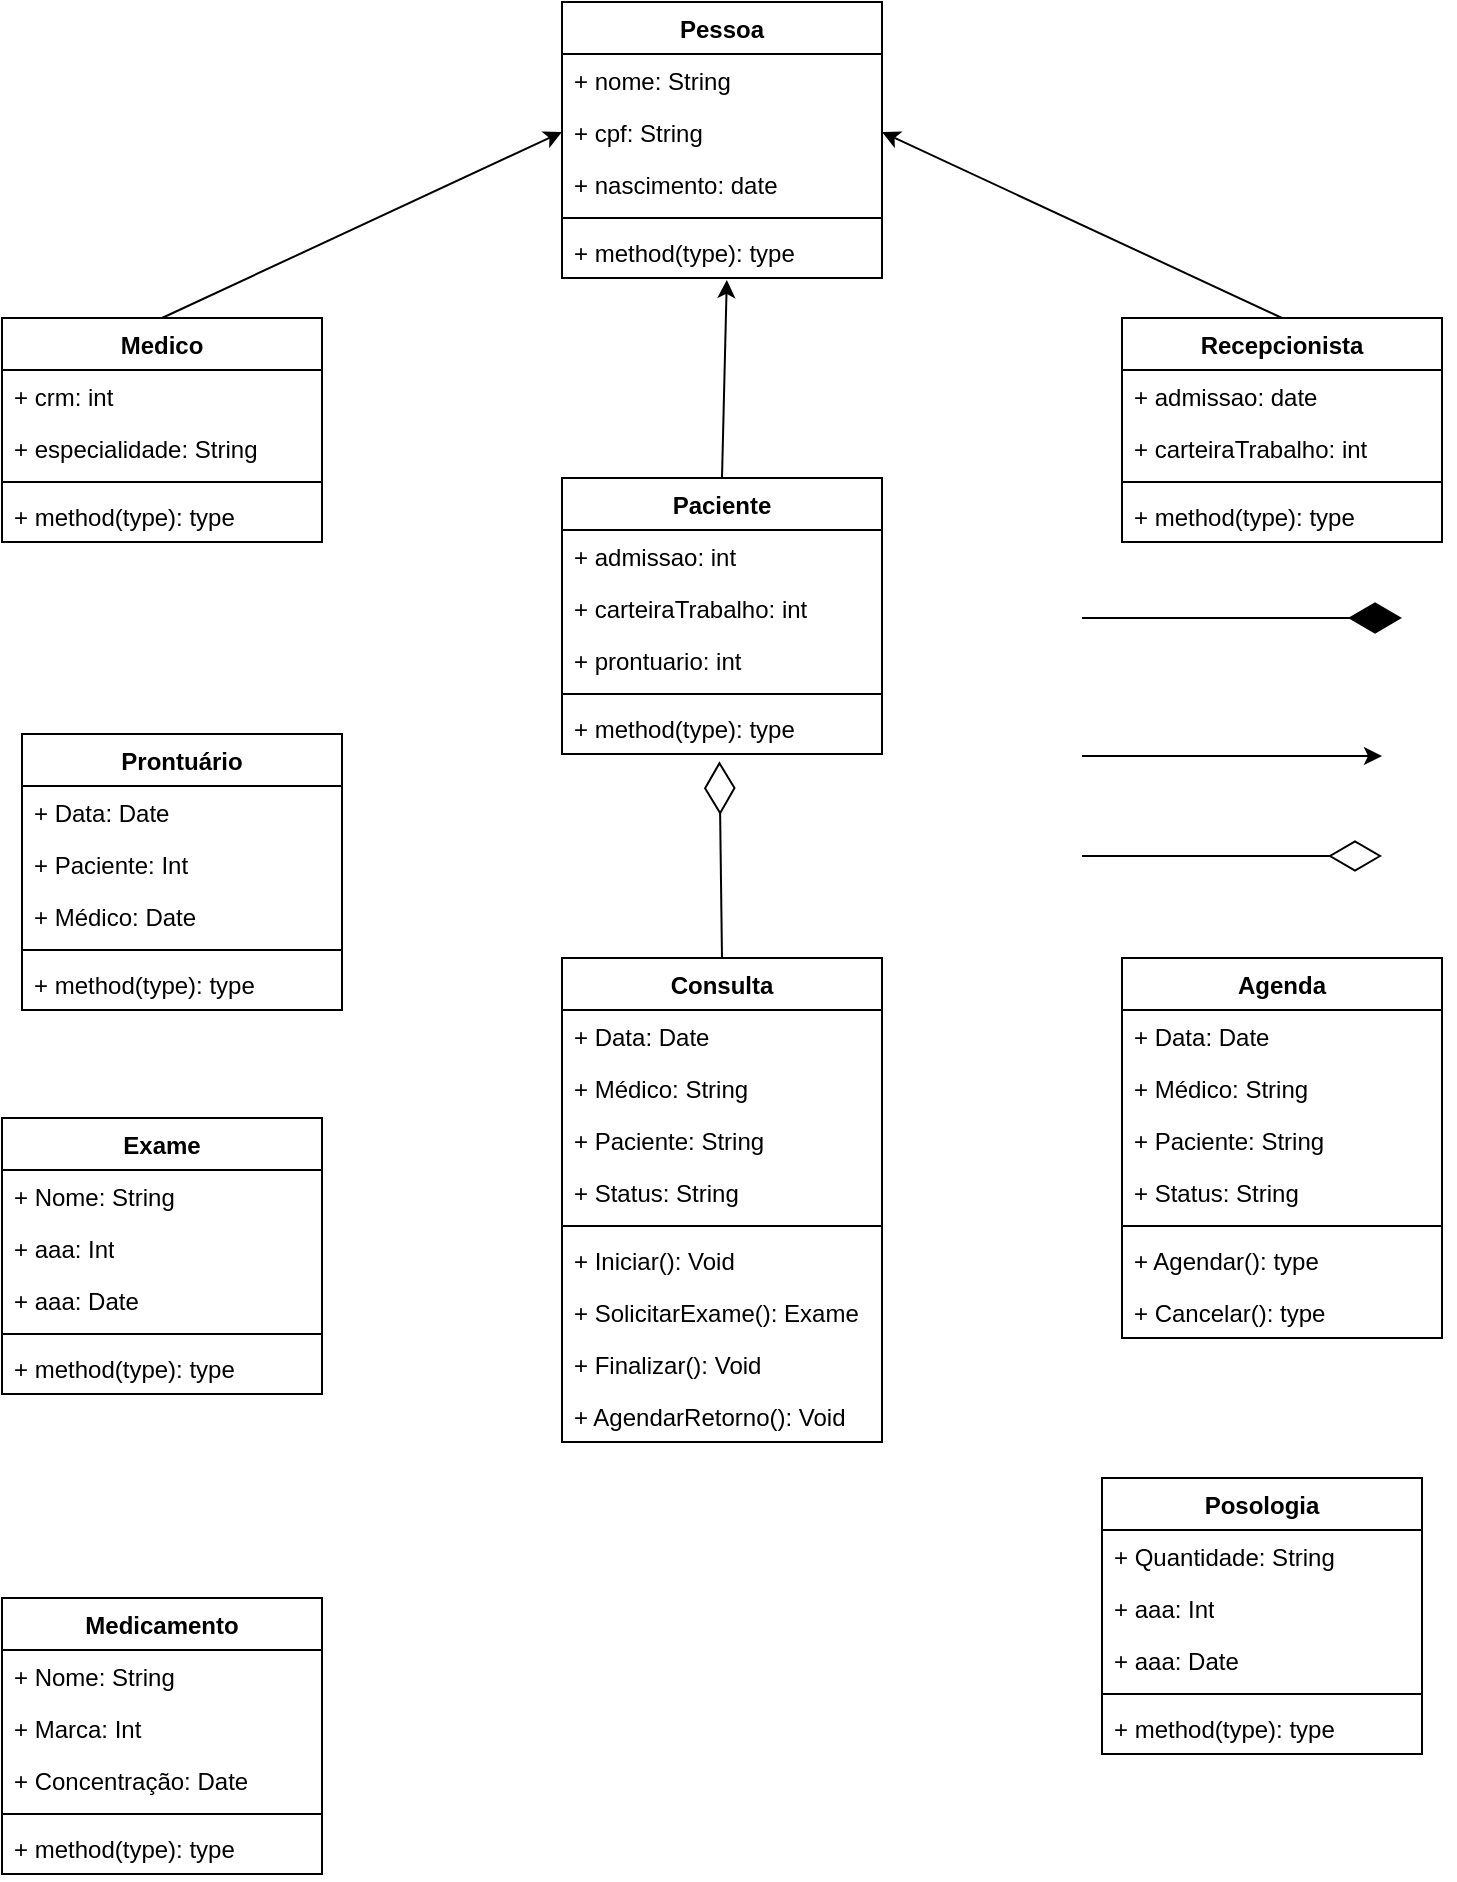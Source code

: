 <mxfile version="26.0.16">
  <diagram name="Página-1" id="K20U8QVQWAIDOngwwANC">
    <mxGraphModel dx="1050" dy="522" grid="1" gridSize="10" guides="1" tooltips="1" connect="1" arrows="1" fold="1" page="1" pageScale="1" pageWidth="827" pageHeight="1169" math="0" shadow="0">
      <root>
        <mxCell id="0" />
        <mxCell id="1" parent="0" />
        <mxCell id="lmI6b8021RYa7O_xXaya-1" value="Recepcionista" style="swimlane;fontStyle=1;align=center;verticalAlign=top;childLayout=stackLayout;horizontal=1;startSize=26;horizontalStack=0;resizeParent=1;resizeParentMax=0;resizeLast=0;collapsible=1;marginBottom=0;whiteSpace=wrap;html=1;" vertex="1" parent="1">
          <mxGeometry x="600" y="200" width="160" height="112" as="geometry" />
        </mxCell>
        <mxCell id="lmI6b8021RYa7O_xXaya-22" value="+ admissao: date" style="text;strokeColor=none;fillColor=none;align=left;verticalAlign=top;spacingLeft=4;spacingRight=4;overflow=hidden;rotatable=0;points=[[0,0.5],[1,0.5]];portConstraint=eastwest;whiteSpace=wrap;html=1;" vertex="1" parent="lmI6b8021RYa7O_xXaya-1">
          <mxGeometry y="26" width="160" height="26" as="geometry" />
        </mxCell>
        <mxCell id="lmI6b8021RYa7O_xXaya-23" value="+ carteiraTrabalho: int" style="text;strokeColor=none;fillColor=none;align=left;verticalAlign=top;spacingLeft=4;spacingRight=4;overflow=hidden;rotatable=0;points=[[0,0.5],[1,0.5]];portConstraint=eastwest;whiteSpace=wrap;html=1;" vertex="1" parent="lmI6b8021RYa7O_xXaya-1">
          <mxGeometry y="52" width="160" height="26" as="geometry" />
        </mxCell>
        <mxCell id="lmI6b8021RYa7O_xXaya-3" value="" style="line;strokeWidth=1;fillColor=none;align=left;verticalAlign=middle;spacingTop=-1;spacingLeft=3;spacingRight=3;rotatable=0;labelPosition=right;points=[];portConstraint=eastwest;strokeColor=inherit;" vertex="1" parent="lmI6b8021RYa7O_xXaya-1">
          <mxGeometry y="78" width="160" height="8" as="geometry" />
        </mxCell>
        <mxCell id="lmI6b8021RYa7O_xXaya-4" value="+ method(type): type" style="text;strokeColor=none;fillColor=none;align=left;verticalAlign=top;spacingLeft=4;spacingRight=4;overflow=hidden;rotatable=0;points=[[0,0.5],[1,0.5]];portConstraint=eastwest;whiteSpace=wrap;html=1;" vertex="1" parent="lmI6b8021RYa7O_xXaya-1">
          <mxGeometry y="86" width="160" height="26" as="geometry" />
        </mxCell>
        <mxCell id="lmI6b8021RYa7O_xXaya-5" value="Pessoa" style="swimlane;fontStyle=1;align=center;verticalAlign=top;childLayout=stackLayout;horizontal=1;startSize=26;horizontalStack=0;resizeParent=1;resizeParentMax=0;resizeLast=0;collapsible=1;marginBottom=0;whiteSpace=wrap;html=1;" vertex="1" parent="1">
          <mxGeometry x="320" y="42" width="160" height="138" as="geometry" />
        </mxCell>
        <mxCell id="lmI6b8021RYa7O_xXaya-15" value="+ nome: String" style="text;strokeColor=none;fillColor=none;align=left;verticalAlign=top;spacingLeft=4;spacingRight=4;overflow=hidden;rotatable=0;points=[[0,0.5],[1,0.5]];portConstraint=eastwest;whiteSpace=wrap;html=1;" vertex="1" parent="lmI6b8021RYa7O_xXaya-5">
          <mxGeometry y="26" width="160" height="26" as="geometry" />
        </mxCell>
        <mxCell id="lmI6b8021RYa7O_xXaya-16" value="+ cpf: String" style="text;strokeColor=none;fillColor=none;align=left;verticalAlign=top;spacingLeft=4;spacingRight=4;overflow=hidden;rotatable=0;points=[[0,0.5],[1,0.5]];portConstraint=eastwest;whiteSpace=wrap;html=1;" vertex="1" parent="lmI6b8021RYa7O_xXaya-5">
          <mxGeometry y="52" width="160" height="26" as="geometry" />
        </mxCell>
        <mxCell id="lmI6b8021RYa7O_xXaya-6" value="+ nascimento&lt;span style=&quot;background-color: transparent; color: light-dark(rgb(0, 0, 0), rgb(255, 255, 255));&quot;&gt;: date&lt;/span&gt;" style="text;strokeColor=none;fillColor=none;align=left;verticalAlign=top;spacingLeft=4;spacingRight=4;overflow=hidden;rotatable=0;points=[[0,0.5],[1,0.5]];portConstraint=eastwest;whiteSpace=wrap;html=1;" vertex="1" parent="lmI6b8021RYa7O_xXaya-5">
          <mxGeometry y="78" width="160" height="26" as="geometry" />
        </mxCell>
        <mxCell id="lmI6b8021RYa7O_xXaya-7" value="" style="line;strokeWidth=1;fillColor=none;align=left;verticalAlign=middle;spacingTop=-1;spacingLeft=3;spacingRight=3;rotatable=0;labelPosition=right;points=[];portConstraint=eastwest;strokeColor=inherit;" vertex="1" parent="lmI6b8021RYa7O_xXaya-5">
          <mxGeometry y="104" width="160" height="8" as="geometry" />
        </mxCell>
        <mxCell id="lmI6b8021RYa7O_xXaya-8" value="+ method(type): type" style="text;strokeColor=none;fillColor=none;align=left;verticalAlign=top;spacingLeft=4;spacingRight=4;overflow=hidden;rotatable=0;points=[[0,0.5],[1,0.5]];portConstraint=eastwest;whiteSpace=wrap;html=1;" vertex="1" parent="lmI6b8021RYa7O_xXaya-5">
          <mxGeometry y="112" width="160" height="26" as="geometry" />
        </mxCell>
        <mxCell id="lmI6b8021RYa7O_xXaya-9" value="" style="endArrow=diamondThin;endFill=1;endSize=24;html=1;rounded=0;" edge="1" parent="1">
          <mxGeometry width="160" relative="1" as="geometry">
            <mxPoint x="580" y="350" as="sourcePoint" />
            <mxPoint x="740" y="350" as="targetPoint" />
          </mxGeometry>
        </mxCell>
        <mxCell id="lmI6b8021RYa7O_xXaya-10" value="" style="endArrow=diamondThin;endFill=0;endSize=24;html=1;rounded=0;entryX=0.492;entryY=1.138;entryDx=0;entryDy=0;entryPerimeter=0;exitX=0.5;exitY=0;exitDx=0;exitDy=0;" edge="1" parent="1" source="lmI6b8021RYa7O_xXaya-34" target="lmI6b8021RYa7O_xXaya-32">
          <mxGeometry width="160" relative="1" as="geometry">
            <mxPoint x="100" y="450" as="sourcePoint" />
            <mxPoint x="260" y="450" as="targetPoint" />
          </mxGeometry>
        </mxCell>
        <mxCell id="lmI6b8021RYa7O_xXaya-11" value="Medico" style="swimlane;fontStyle=1;align=center;verticalAlign=top;childLayout=stackLayout;horizontal=1;startSize=26;horizontalStack=0;resizeParent=1;resizeParentMax=0;resizeLast=0;collapsible=1;marginBottom=0;whiteSpace=wrap;html=1;" vertex="1" parent="1">
          <mxGeometry x="40" y="200" width="160" height="112" as="geometry" />
        </mxCell>
        <mxCell id="lmI6b8021RYa7O_xXaya-12" value="+ crm: int" style="text;strokeColor=none;fillColor=none;align=left;verticalAlign=top;spacingLeft=4;spacingRight=4;overflow=hidden;rotatable=0;points=[[0,0.5],[1,0.5]];portConstraint=eastwest;whiteSpace=wrap;html=1;" vertex="1" parent="lmI6b8021RYa7O_xXaya-11">
          <mxGeometry y="26" width="160" height="26" as="geometry" />
        </mxCell>
        <mxCell id="lmI6b8021RYa7O_xXaya-24" value="+ especialidade: String" style="text;strokeColor=none;fillColor=none;align=left;verticalAlign=top;spacingLeft=4;spacingRight=4;overflow=hidden;rotatable=0;points=[[0,0.5],[1,0.5]];portConstraint=eastwest;whiteSpace=wrap;html=1;" vertex="1" parent="lmI6b8021RYa7O_xXaya-11">
          <mxGeometry y="52" width="160" height="26" as="geometry" />
        </mxCell>
        <mxCell id="lmI6b8021RYa7O_xXaya-13" value="" style="line;strokeWidth=1;fillColor=none;align=left;verticalAlign=middle;spacingTop=-1;spacingLeft=3;spacingRight=3;rotatable=0;labelPosition=right;points=[];portConstraint=eastwest;strokeColor=inherit;" vertex="1" parent="lmI6b8021RYa7O_xXaya-11">
          <mxGeometry y="78" width="160" height="8" as="geometry" />
        </mxCell>
        <mxCell id="lmI6b8021RYa7O_xXaya-14" value="+ method(type): type" style="text;strokeColor=none;fillColor=none;align=left;verticalAlign=top;spacingLeft=4;spacingRight=4;overflow=hidden;rotatable=0;points=[[0,0.5],[1,0.5]];portConstraint=eastwest;whiteSpace=wrap;html=1;" vertex="1" parent="lmI6b8021RYa7O_xXaya-11">
          <mxGeometry y="86" width="160" height="26" as="geometry" />
        </mxCell>
        <mxCell id="lmI6b8021RYa7O_xXaya-25" value="" style="endArrow=classic;html=1;rounded=0;exitX=0.5;exitY=0;exitDx=0;exitDy=0;entryX=0;entryY=0.5;entryDx=0;entryDy=0;" edge="1" parent="1" source="lmI6b8021RYa7O_xXaya-11" target="lmI6b8021RYa7O_xXaya-16">
          <mxGeometry width="50" height="50" relative="1" as="geometry">
            <mxPoint x="340" y="480" as="sourcePoint" />
            <mxPoint x="390" y="430" as="targetPoint" />
          </mxGeometry>
        </mxCell>
        <mxCell id="lmI6b8021RYa7O_xXaya-26" value="" style="endArrow=classic;html=1;rounded=0;" edge="1" parent="1">
          <mxGeometry width="50" height="50" relative="1" as="geometry">
            <mxPoint x="580" y="419" as="sourcePoint" />
            <mxPoint x="730" y="419" as="targetPoint" />
          </mxGeometry>
        </mxCell>
        <mxCell id="lmI6b8021RYa7O_xXaya-27" value="" style="endArrow=classic;html=1;rounded=0;entryX=1;entryY=0.5;entryDx=0;entryDy=0;exitX=0.5;exitY=0;exitDx=0;exitDy=0;" edge="1" parent="1" source="lmI6b8021RYa7O_xXaya-1" target="lmI6b8021RYa7O_xXaya-16">
          <mxGeometry width="50" height="50" relative="1" as="geometry">
            <mxPoint x="500" y="230" as="sourcePoint" />
            <mxPoint x="550" y="180" as="targetPoint" />
          </mxGeometry>
        </mxCell>
        <mxCell id="lmI6b8021RYa7O_xXaya-28" value="Paciente" style="swimlane;fontStyle=1;align=center;verticalAlign=top;childLayout=stackLayout;horizontal=1;startSize=26;horizontalStack=0;resizeParent=1;resizeParentMax=0;resizeLast=0;collapsible=1;marginBottom=0;whiteSpace=wrap;html=1;" vertex="1" parent="1">
          <mxGeometry x="320" y="280" width="160" height="138" as="geometry" />
        </mxCell>
        <mxCell id="lmI6b8021RYa7O_xXaya-29" value="+ admissao: int" style="text;strokeColor=none;fillColor=none;align=left;verticalAlign=top;spacingLeft=4;spacingRight=4;overflow=hidden;rotatable=0;points=[[0,0.5],[1,0.5]];portConstraint=eastwest;whiteSpace=wrap;html=1;" vertex="1" parent="lmI6b8021RYa7O_xXaya-28">
          <mxGeometry y="26" width="160" height="26" as="geometry" />
        </mxCell>
        <mxCell id="lmI6b8021RYa7O_xXaya-30" value="+ carteiraTrabalho: int" style="text;strokeColor=none;fillColor=none;align=left;verticalAlign=top;spacingLeft=4;spacingRight=4;overflow=hidden;rotatable=0;points=[[0,0.5],[1,0.5]];portConstraint=eastwest;whiteSpace=wrap;html=1;" vertex="1" parent="lmI6b8021RYa7O_xXaya-28">
          <mxGeometry y="52" width="160" height="26" as="geometry" />
        </mxCell>
        <mxCell id="lmI6b8021RYa7O_xXaya-42" value="+ prontuario: int" style="text;strokeColor=none;fillColor=none;align=left;verticalAlign=top;spacingLeft=4;spacingRight=4;overflow=hidden;rotatable=0;points=[[0,0.5],[1,0.5]];portConstraint=eastwest;whiteSpace=wrap;html=1;" vertex="1" parent="lmI6b8021RYa7O_xXaya-28">
          <mxGeometry y="78" width="160" height="26" as="geometry" />
        </mxCell>
        <mxCell id="lmI6b8021RYa7O_xXaya-31" value="" style="line;strokeWidth=1;fillColor=none;align=left;verticalAlign=middle;spacingTop=-1;spacingLeft=3;spacingRight=3;rotatable=0;labelPosition=right;points=[];portConstraint=eastwest;strokeColor=inherit;" vertex="1" parent="lmI6b8021RYa7O_xXaya-28">
          <mxGeometry y="104" width="160" height="8" as="geometry" />
        </mxCell>
        <mxCell id="lmI6b8021RYa7O_xXaya-32" value="+ method(type): type" style="text;strokeColor=none;fillColor=none;align=left;verticalAlign=top;spacingLeft=4;spacingRight=4;overflow=hidden;rotatable=0;points=[[0,0.5],[1,0.5]];portConstraint=eastwest;whiteSpace=wrap;html=1;" vertex="1" parent="lmI6b8021RYa7O_xXaya-28">
          <mxGeometry y="112" width="160" height="26" as="geometry" />
        </mxCell>
        <mxCell id="lmI6b8021RYa7O_xXaya-33" value="" style="endArrow=classic;html=1;rounded=0;entryX=0.515;entryY=1.038;entryDx=0;entryDy=0;entryPerimeter=0;exitX=0.5;exitY=0;exitDx=0;exitDy=0;" edge="1" parent="1" source="lmI6b8021RYa7O_xXaya-28" target="lmI6b8021RYa7O_xXaya-8">
          <mxGeometry width="50" height="50" relative="1" as="geometry">
            <mxPoint x="110" y="550" as="sourcePoint" />
            <mxPoint x="160" y="500" as="targetPoint" />
          </mxGeometry>
        </mxCell>
        <mxCell id="lmI6b8021RYa7O_xXaya-34" value="Consulta" style="swimlane;fontStyle=1;align=center;verticalAlign=top;childLayout=stackLayout;horizontal=1;startSize=26;horizontalStack=0;resizeParent=1;resizeParentMax=0;resizeLast=0;collapsible=1;marginBottom=0;whiteSpace=wrap;html=1;" vertex="1" parent="1">
          <mxGeometry x="320" y="520" width="160" height="242" as="geometry" />
        </mxCell>
        <mxCell id="lmI6b8021RYa7O_xXaya-35" value="+ Data: Date" style="text;strokeColor=none;fillColor=none;align=left;verticalAlign=top;spacingLeft=4;spacingRight=4;overflow=hidden;rotatable=0;points=[[0,0.5],[1,0.5]];portConstraint=eastwest;whiteSpace=wrap;html=1;" vertex="1" parent="lmI6b8021RYa7O_xXaya-34">
          <mxGeometry y="26" width="160" height="26" as="geometry" />
        </mxCell>
        <mxCell id="lmI6b8021RYa7O_xXaya-39" value="+ Médico: String" style="text;strokeColor=none;fillColor=none;align=left;verticalAlign=top;spacingLeft=4;spacingRight=4;overflow=hidden;rotatable=0;points=[[0,0.5],[1,0.5]];portConstraint=eastwest;whiteSpace=wrap;html=1;" vertex="1" parent="lmI6b8021RYa7O_xXaya-34">
          <mxGeometry y="52" width="160" height="26" as="geometry" />
        </mxCell>
        <mxCell id="lmI6b8021RYa7O_xXaya-36" value="+ Paciente: String" style="text;strokeColor=none;fillColor=none;align=left;verticalAlign=top;spacingLeft=4;spacingRight=4;overflow=hidden;rotatable=0;points=[[0,0.5],[1,0.5]];portConstraint=eastwest;whiteSpace=wrap;html=1;" vertex="1" parent="lmI6b8021RYa7O_xXaya-34">
          <mxGeometry y="78" width="160" height="26" as="geometry" />
        </mxCell>
        <mxCell id="lmI6b8021RYa7O_xXaya-50" value="+ Status: String" style="text;strokeColor=none;fillColor=none;align=left;verticalAlign=top;spacingLeft=4;spacingRight=4;overflow=hidden;rotatable=0;points=[[0,0.5],[1,0.5]];portConstraint=eastwest;whiteSpace=wrap;html=1;" vertex="1" parent="lmI6b8021RYa7O_xXaya-34">
          <mxGeometry y="104" width="160" height="26" as="geometry" />
        </mxCell>
        <mxCell id="lmI6b8021RYa7O_xXaya-37" value="" style="line;strokeWidth=1;fillColor=none;align=left;verticalAlign=middle;spacingTop=-1;spacingLeft=3;spacingRight=3;rotatable=0;labelPosition=right;points=[];portConstraint=eastwest;strokeColor=inherit;" vertex="1" parent="lmI6b8021RYa7O_xXaya-34">
          <mxGeometry y="130" width="160" height="8" as="geometry" />
        </mxCell>
        <mxCell id="lmI6b8021RYa7O_xXaya-38" value="+ Iniciar(): Void" style="text;strokeColor=none;fillColor=none;align=left;verticalAlign=top;spacingLeft=4;spacingRight=4;overflow=hidden;rotatable=0;points=[[0,0.5],[1,0.5]];portConstraint=eastwest;whiteSpace=wrap;html=1;" vertex="1" parent="lmI6b8021RYa7O_xXaya-34">
          <mxGeometry y="138" width="160" height="26" as="geometry" />
        </mxCell>
        <mxCell id="lmI6b8021RYa7O_xXaya-59" value="+ SolicitarExame(): Exame" style="text;strokeColor=none;fillColor=none;align=left;verticalAlign=top;spacingLeft=4;spacingRight=4;overflow=hidden;rotatable=0;points=[[0,0.5],[1,0.5]];portConstraint=eastwest;whiteSpace=wrap;html=1;" vertex="1" parent="lmI6b8021RYa7O_xXaya-34">
          <mxGeometry y="164" width="160" height="26" as="geometry" />
        </mxCell>
        <mxCell id="lmI6b8021RYa7O_xXaya-58" value="+ Finalizar(): Void" style="text;strokeColor=none;fillColor=none;align=left;verticalAlign=top;spacingLeft=4;spacingRight=4;overflow=hidden;rotatable=0;points=[[0,0.5],[1,0.5]];portConstraint=eastwest;whiteSpace=wrap;html=1;" vertex="1" parent="lmI6b8021RYa7O_xXaya-34">
          <mxGeometry y="190" width="160" height="26" as="geometry" />
        </mxCell>
        <mxCell id="lmI6b8021RYa7O_xXaya-60" value="+ AgendarRetorno(): Void" style="text;strokeColor=none;fillColor=none;align=left;verticalAlign=top;spacingLeft=4;spacingRight=4;overflow=hidden;rotatable=0;points=[[0,0.5],[1,0.5]];portConstraint=eastwest;whiteSpace=wrap;html=1;" vertex="1" parent="lmI6b8021RYa7O_xXaya-34">
          <mxGeometry y="216" width="160" height="26" as="geometry" />
        </mxCell>
        <mxCell id="lmI6b8021RYa7O_xXaya-41" value="" style="endArrow=diamondThin;endFill=0;endSize=24;html=1;rounded=0;" edge="1" parent="1">
          <mxGeometry width="160" relative="1" as="geometry">
            <mxPoint x="580" y="469" as="sourcePoint" />
            <mxPoint x="730" y="469" as="targetPoint" />
          </mxGeometry>
        </mxCell>
        <mxCell id="lmI6b8021RYa7O_xXaya-43" value="Agenda" style="swimlane;fontStyle=1;align=center;verticalAlign=top;childLayout=stackLayout;horizontal=1;startSize=26;horizontalStack=0;resizeParent=1;resizeParentMax=0;resizeLast=0;collapsible=1;marginBottom=0;whiteSpace=wrap;html=1;" vertex="1" parent="1">
          <mxGeometry x="600" y="520" width="160" height="190" as="geometry" />
        </mxCell>
        <mxCell id="lmI6b8021RYa7O_xXaya-44" value="+ Data: Date" style="text;strokeColor=none;fillColor=none;align=left;verticalAlign=top;spacingLeft=4;spacingRight=4;overflow=hidden;rotatable=0;points=[[0,0.5],[1,0.5]];portConstraint=eastwest;whiteSpace=wrap;html=1;" vertex="1" parent="lmI6b8021RYa7O_xXaya-43">
          <mxGeometry y="26" width="160" height="26" as="geometry" />
        </mxCell>
        <mxCell id="lmI6b8021RYa7O_xXaya-45" value="+ Médico: String" style="text;strokeColor=none;fillColor=none;align=left;verticalAlign=top;spacingLeft=4;spacingRight=4;overflow=hidden;rotatable=0;points=[[0,0.5],[1,0.5]];portConstraint=eastwest;whiteSpace=wrap;html=1;" vertex="1" parent="lmI6b8021RYa7O_xXaya-43">
          <mxGeometry y="52" width="160" height="26" as="geometry" />
        </mxCell>
        <mxCell id="lmI6b8021RYa7O_xXaya-46" value="+ Paciente: String" style="text;strokeColor=none;fillColor=none;align=left;verticalAlign=top;spacingLeft=4;spacingRight=4;overflow=hidden;rotatable=0;points=[[0,0.5],[1,0.5]];portConstraint=eastwest;whiteSpace=wrap;html=1;" vertex="1" parent="lmI6b8021RYa7O_xXaya-43">
          <mxGeometry y="78" width="160" height="26" as="geometry" />
        </mxCell>
        <mxCell id="lmI6b8021RYa7O_xXaya-49" value="+ Status: String" style="text;strokeColor=none;fillColor=none;align=left;verticalAlign=top;spacingLeft=4;spacingRight=4;overflow=hidden;rotatable=0;points=[[0,0.5],[1,0.5]];portConstraint=eastwest;whiteSpace=wrap;html=1;" vertex="1" parent="lmI6b8021RYa7O_xXaya-43">
          <mxGeometry y="104" width="160" height="26" as="geometry" />
        </mxCell>
        <mxCell id="lmI6b8021RYa7O_xXaya-47" value="" style="line;strokeWidth=1;fillColor=none;align=left;verticalAlign=middle;spacingTop=-1;spacingLeft=3;spacingRight=3;rotatable=0;labelPosition=right;points=[];portConstraint=eastwest;strokeColor=inherit;" vertex="1" parent="lmI6b8021RYa7O_xXaya-43">
          <mxGeometry y="130" width="160" height="8" as="geometry" />
        </mxCell>
        <mxCell id="lmI6b8021RYa7O_xXaya-48" value="+ Agendar(): type" style="text;strokeColor=none;fillColor=none;align=left;verticalAlign=top;spacingLeft=4;spacingRight=4;overflow=hidden;rotatable=0;points=[[0,0.5],[1,0.5]];portConstraint=eastwest;whiteSpace=wrap;html=1;" vertex="1" parent="lmI6b8021RYa7O_xXaya-43">
          <mxGeometry y="138" width="160" height="26" as="geometry" />
        </mxCell>
        <mxCell id="lmI6b8021RYa7O_xXaya-51" value="+ Cancelar(): type" style="text;strokeColor=none;fillColor=none;align=left;verticalAlign=top;spacingLeft=4;spacingRight=4;overflow=hidden;rotatable=0;points=[[0,0.5],[1,0.5]];portConstraint=eastwest;whiteSpace=wrap;html=1;" vertex="1" parent="lmI6b8021RYa7O_xXaya-43">
          <mxGeometry y="164" width="160" height="26" as="geometry" />
        </mxCell>
        <mxCell id="lmI6b8021RYa7O_xXaya-52" value="Prontuário" style="swimlane;fontStyle=1;align=center;verticalAlign=top;childLayout=stackLayout;horizontal=1;startSize=26;horizontalStack=0;resizeParent=1;resizeParentMax=0;resizeLast=0;collapsible=1;marginBottom=0;whiteSpace=wrap;html=1;" vertex="1" parent="1">
          <mxGeometry x="50" y="408" width="160" height="138" as="geometry" />
        </mxCell>
        <mxCell id="lmI6b8021RYa7O_xXaya-54" value="+ Data: Date" style="text;strokeColor=none;fillColor=none;align=left;verticalAlign=top;spacingLeft=4;spacingRight=4;overflow=hidden;rotatable=0;points=[[0,0.5],[1,0.5]];portConstraint=eastwest;whiteSpace=wrap;html=1;" vertex="1" parent="lmI6b8021RYa7O_xXaya-52">
          <mxGeometry y="26" width="160" height="26" as="geometry" />
        </mxCell>
        <mxCell id="lmI6b8021RYa7O_xXaya-53" value="+ Paciente: Int" style="text;strokeColor=none;fillColor=none;align=left;verticalAlign=top;spacingLeft=4;spacingRight=4;overflow=hidden;rotatable=0;points=[[0,0.5],[1,0.5]];portConstraint=eastwest;whiteSpace=wrap;html=1;" vertex="1" parent="lmI6b8021RYa7O_xXaya-52">
          <mxGeometry y="52" width="160" height="26" as="geometry" />
        </mxCell>
        <mxCell id="lmI6b8021RYa7O_xXaya-57" value="+ Médico: Date" style="text;strokeColor=none;fillColor=none;align=left;verticalAlign=top;spacingLeft=4;spacingRight=4;overflow=hidden;rotatable=0;points=[[0,0.5],[1,0.5]];portConstraint=eastwest;whiteSpace=wrap;html=1;" vertex="1" parent="lmI6b8021RYa7O_xXaya-52">
          <mxGeometry y="78" width="160" height="26" as="geometry" />
        </mxCell>
        <mxCell id="lmI6b8021RYa7O_xXaya-55" value="" style="line;strokeWidth=1;fillColor=none;align=left;verticalAlign=middle;spacingTop=-1;spacingLeft=3;spacingRight=3;rotatable=0;labelPosition=right;points=[];portConstraint=eastwest;strokeColor=inherit;" vertex="1" parent="lmI6b8021RYa7O_xXaya-52">
          <mxGeometry y="104" width="160" height="8" as="geometry" />
        </mxCell>
        <mxCell id="lmI6b8021RYa7O_xXaya-56" value="+ method(type): type" style="text;strokeColor=none;fillColor=none;align=left;verticalAlign=top;spacingLeft=4;spacingRight=4;overflow=hidden;rotatable=0;points=[[0,0.5],[1,0.5]];portConstraint=eastwest;whiteSpace=wrap;html=1;" vertex="1" parent="lmI6b8021RYa7O_xXaya-52">
          <mxGeometry y="112" width="160" height="26" as="geometry" />
        </mxCell>
        <mxCell id="lmI6b8021RYa7O_xXaya-61" value="Exame" style="swimlane;fontStyle=1;align=center;verticalAlign=top;childLayout=stackLayout;horizontal=1;startSize=26;horizontalStack=0;resizeParent=1;resizeParentMax=0;resizeLast=0;collapsible=1;marginBottom=0;whiteSpace=wrap;html=1;" vertex="1" parent="1">
          <mxGeometry x="40" y="600" width="160" height="138" as="geometry" />
        </mxCell>
        <mxCell id="lmI6b8021RYa7O_xXaya-62" value="+ Nome: String" style="text;strokeColor=none;fillColor=none;align=left;verticalAlign=top;spacingLeft=4;spacingRight=4;overflow=hidden;rotatable=0;points=[[0,0.5],[1,0.5]];portConstraint=eastwest;whiteSpace=wrap;html=1;" vertex="1" parent="lmI6b8021RYa7O_xXaya-61">
          <mxGeometry y="26" width="160" height="26" as="geometry" />
        </mxCell>
        <mxCell id="lmI6b8021RYa7O_xXaya-63" value="+ aaa: Int" style="text;strokeColor=none;fillColor=none;align=left;verticalAlign=top;spacingLeft=4;spacingRight=4;overflow=hidden;rotatable=0;points=[[0,0.5],[1,0.5]];portConstraint=eastwest;whiteSpace=wrap;html=1;" vertex="1" parent="lmI6b8021RYa7O_xXaya-61">
          <mxGeometry y="52" width="160" height="26" as="geometry" />
        </mxCell>
        <mxCell id="lmI6b8021RYa7O_xXaya-64" value="+ aaa: Date" style="text;strokeColor=none;fillColor=none;align=left;verticalAlign=top;spacingLeft=4;spacingRight=4;overflow=hidden;rotatable=0;points=[[0,0.5],[1,0.5]];portConstraint=eastwest;whiteSpace=wrap;html=1;" vertex="1" parent="lmI6b8021RYa7O_xXaya-61">
          <mxGeometry y="78" width="160" height="26" as="geometry" />
        </mxCell>
        <mxCell id="lmI6b8021RYa7O_xXaya-65" value="" style="line;strokeWidth=1;fillColor=none;align=left;verticalAlign=middle;spacingTop=-1;spacingLeft=3;spacingRight=3;rotatable=0;labelPosition=right;points=[];portConstraint=eastwest;strokeColor=inherit;" vertex="1" parent="lmI6b8021RYa7O_xXaya-61">
          <mxGeometry y="104" width="160" height="8" as="geometry" />
        </mxCell>
        <mxCell id="lmI6b8021RYa7O_xXaya-66" value="+ method(type): type" style="text;strokeColor=none;fillColor=none;align=left;verticalAlign=top;spacingLeft=4;spacingRight=4;overflow=hidden;rotatable=0;points=[[0,0.5],[1,0.5]];portConstraint=eastwest;whiteSpace=wrap;html=1;" vertex="1" parent="lmI6b8021RYa7O_xXaya-61">
          <mxGeometry y="112" width="160" height="26" as="geometry" />
        </mxCell>
        <mxCell id="lmI6b8021RYa7O_xXaya-67" value="Posologia" style="swimlane;fontStyle=1;align=center;verticalAlign=top;childLayout=stackLayout;horizontal=1;startSize=26;horizontalStack=0;resizeParent=1;resizeParentMax=0;resizeLast=0;collapsible=1;marginBottom=0;whiteSpace=wrap;html=1;" vertex="1" parent="1">
          <mxGeometry x="590" y="780" width="160" height="138" as="geometry" />
        </mxCell>
        <mxCell id="lmI6b8021RYa7O_xXaya-68" value="+ Quantidade: String" style="text;strokeColor=none;fillColor=none;align=left;verticalAlign=top;spacingLeft=4;spacingRight=4;overflow=hidden;rotatable=0;points=[[0,0.5],[1,0.5]];portConstraint=eastwest;whiteSpace=wrap;html=1;" vertex="1" parent="lmI6b8021RYa7O_xXaya-67">
          <mxGeometry y="26" width="160" height="26" as="geometry" />
        </mxCell>
        <mxCell id="lmI6b8021RYa7O_xXaya-69" value="+ aaa: Int" style="text;strokeColor=none;fillColor=none;align=left;verticalAlign=top;spacingLeft=4;spacingRight=4;overflow=hidden;rotatable=0;points=[[0,0.5],[1,0.5]];portConstraint=eastwest;whiteSpace=wrap;html=1;" vertex="1" parent="lmI6b8021RYa7O_xXaya-67">
          <mxGeometry y="52" width="160" height="26" as="geometry" />
        </mxCell>
        <mxCell id="lmI6b8021RYa7O_xXaya-70" value="+ aaa: Date" style="text;strokeColor=none;fillColor=none;align=left;verticalAlign=top;spacingLeft=4;spacingRight=4;overflow=hidden;rotatable=0;points=[[0,0.5],[1,0.5]];portConstraint=eastwest;whiteSpace=wrap;html=1;" vertex="1" parent="lmI6b8021RYa7O_xXaya-67">
          <mxGeometry y="78" width="160" height="26" as="geometry" />
        </mxCell>
        <mxCell id="lmI6b8021RYa7O_xXaya-71" value="" style="line;strokeWidth=1;fillColor=none;align=left;verticalAlign=middle;spacingTop=-1;spacingLeft=3;spacingRight=3;rotatable=0;labelPosition=right;points=[];portConstraint=eastwest;strokeColor=inherit;" vertex="1" parent="lmI6b8021RYa7O_xXaya-67">
          <mxGeometry y="104" width="160" height="8" as="geometry" />
        </mxCell>
        <mxCell id="lmI6b8021RYa7O_xXaya-72" value="+ method(type): type" style="text;strokeColor=none;fillColor=none;align=left;verticalAlign=top;spacingLeft=4;spacingRight=4;overflow=hidden;rotatable=0;points=[[0,0.5],[1,0.5]];portConstraint=eastwest;whiteSpace=wrap;html=1;" vertex="1" parent="lmI6b8021RYa7O_xXaya-67">
          <mxGeometry y="112" width="160" height="26" as="geometry" />
        </mxCell>
        <mxCell id="lmI6b8021RYa7O_xXaya-73" value="Medicamento" style="swimlane;fontStyle=1;align=center;verticalAlign=top;childLayout=stackLayout;horizontal=1;startSize=26;horizontalStack=0;resizeParent=1;resizeParentMax=0;resizeLast=0;collapsible=1;marginBottom=0;whiteSpace=wrap;html=1;" vertex="1" parent="1">
          <mxGeometry x="40" y="840" width="160" height="138" as="geometry" />
        </mxCell>
        <mxCell id="lmI6b8021RYa7O_xXaya-74" value="+ Nome: String" style="text;strokeColor=none;fillColor=none;align=left;verticalAlign=top;spacingLeft=4;spacingRight=4;overflow=hidden;rotatable=0;points=[[0,0.5],[1,0.5]];portConstraint=eastwest;whiteSpace=wrap;html=1;" vertex="1" parent="lmI6b8021RYa7O_xXaya-73">
          <mxGeometry y="26" width="160" height="26" as="geometry" />
        </mxCell>
        <mxCell id="lmI6b8021RYa7O_xXaya-75" value="+ Marca: Int" style="text;strokeColor=none;fillColor=none;align=left;verticalAlign=top;spacingLeft=4;spacingRight=4;overflow=hidden;rotatable=0;points=[[0,0.5],[1,0.5]];portConstraint=eastwest;whiteSpace=wrap;html=1;" vertex="1" parent="lmI6b8021RYa7O_xXaya-73">
          <mxGeometry y="52" width="160" height="26" as="geometry" />
        </mxCell>
        <mxCell id="lmI6b8021RYa7O_xXaya-76" value="+ Concentração: Date" style="text;strokeColor=none;fillColor=none;align=left;verticalAlign=top;spacingLeft=4;spacingRight=4;overflow=hidden;rotatable=0;points=[[0,0.5],[1,0.5]];portConstraint=eastwest;whiteSpace=wrap;html=1;" vertex="1" parent="lmI6b8021RYa7O_xXaya-73">
          <mxGeometry y="78" width="160" height="26" as="geometry" />
        </mxCell>
        <mxCell id="lmI6b8021RYa7O_xXaya-77" value="" style="line;strokeWidth=1;fillColor=none;align=left;verticalAlign=middle;spacingTop=-1;spacingLeft=3;spacingRight=3;rotatable=0;labelPosition=right;points=[];portConstraint=eastwest;strokeColor=inherit;" vertex="1" parent="lmI6b8021RYa7O_xXaya-73">
          <mxGeometry y="104" width="160" height="8" as="geometry" />
        </mxCell>
        <mxCell id="lmI6b8021RYa7O_xXaya-78" value="+ method(type): type" style="text;strokeColor=none;fillColor=none;align=left;verticalAlign=top;spacingLeft=4;spacingRight=4;overflow=hidden;rotatable=0;points=[[0,0.5],[1,0.5]];portConstraint=eastwest;whiteSpace=wrap;html=1;" vertex="1" parent="lmI6b8021RYa7O_xXaya-73">
          <mxGeometry y="112" width="160" height="26" as="geometry" />
        </mxCell>
      </root>
    </mxGraphModel>
  </diagram>
</mxfile>
